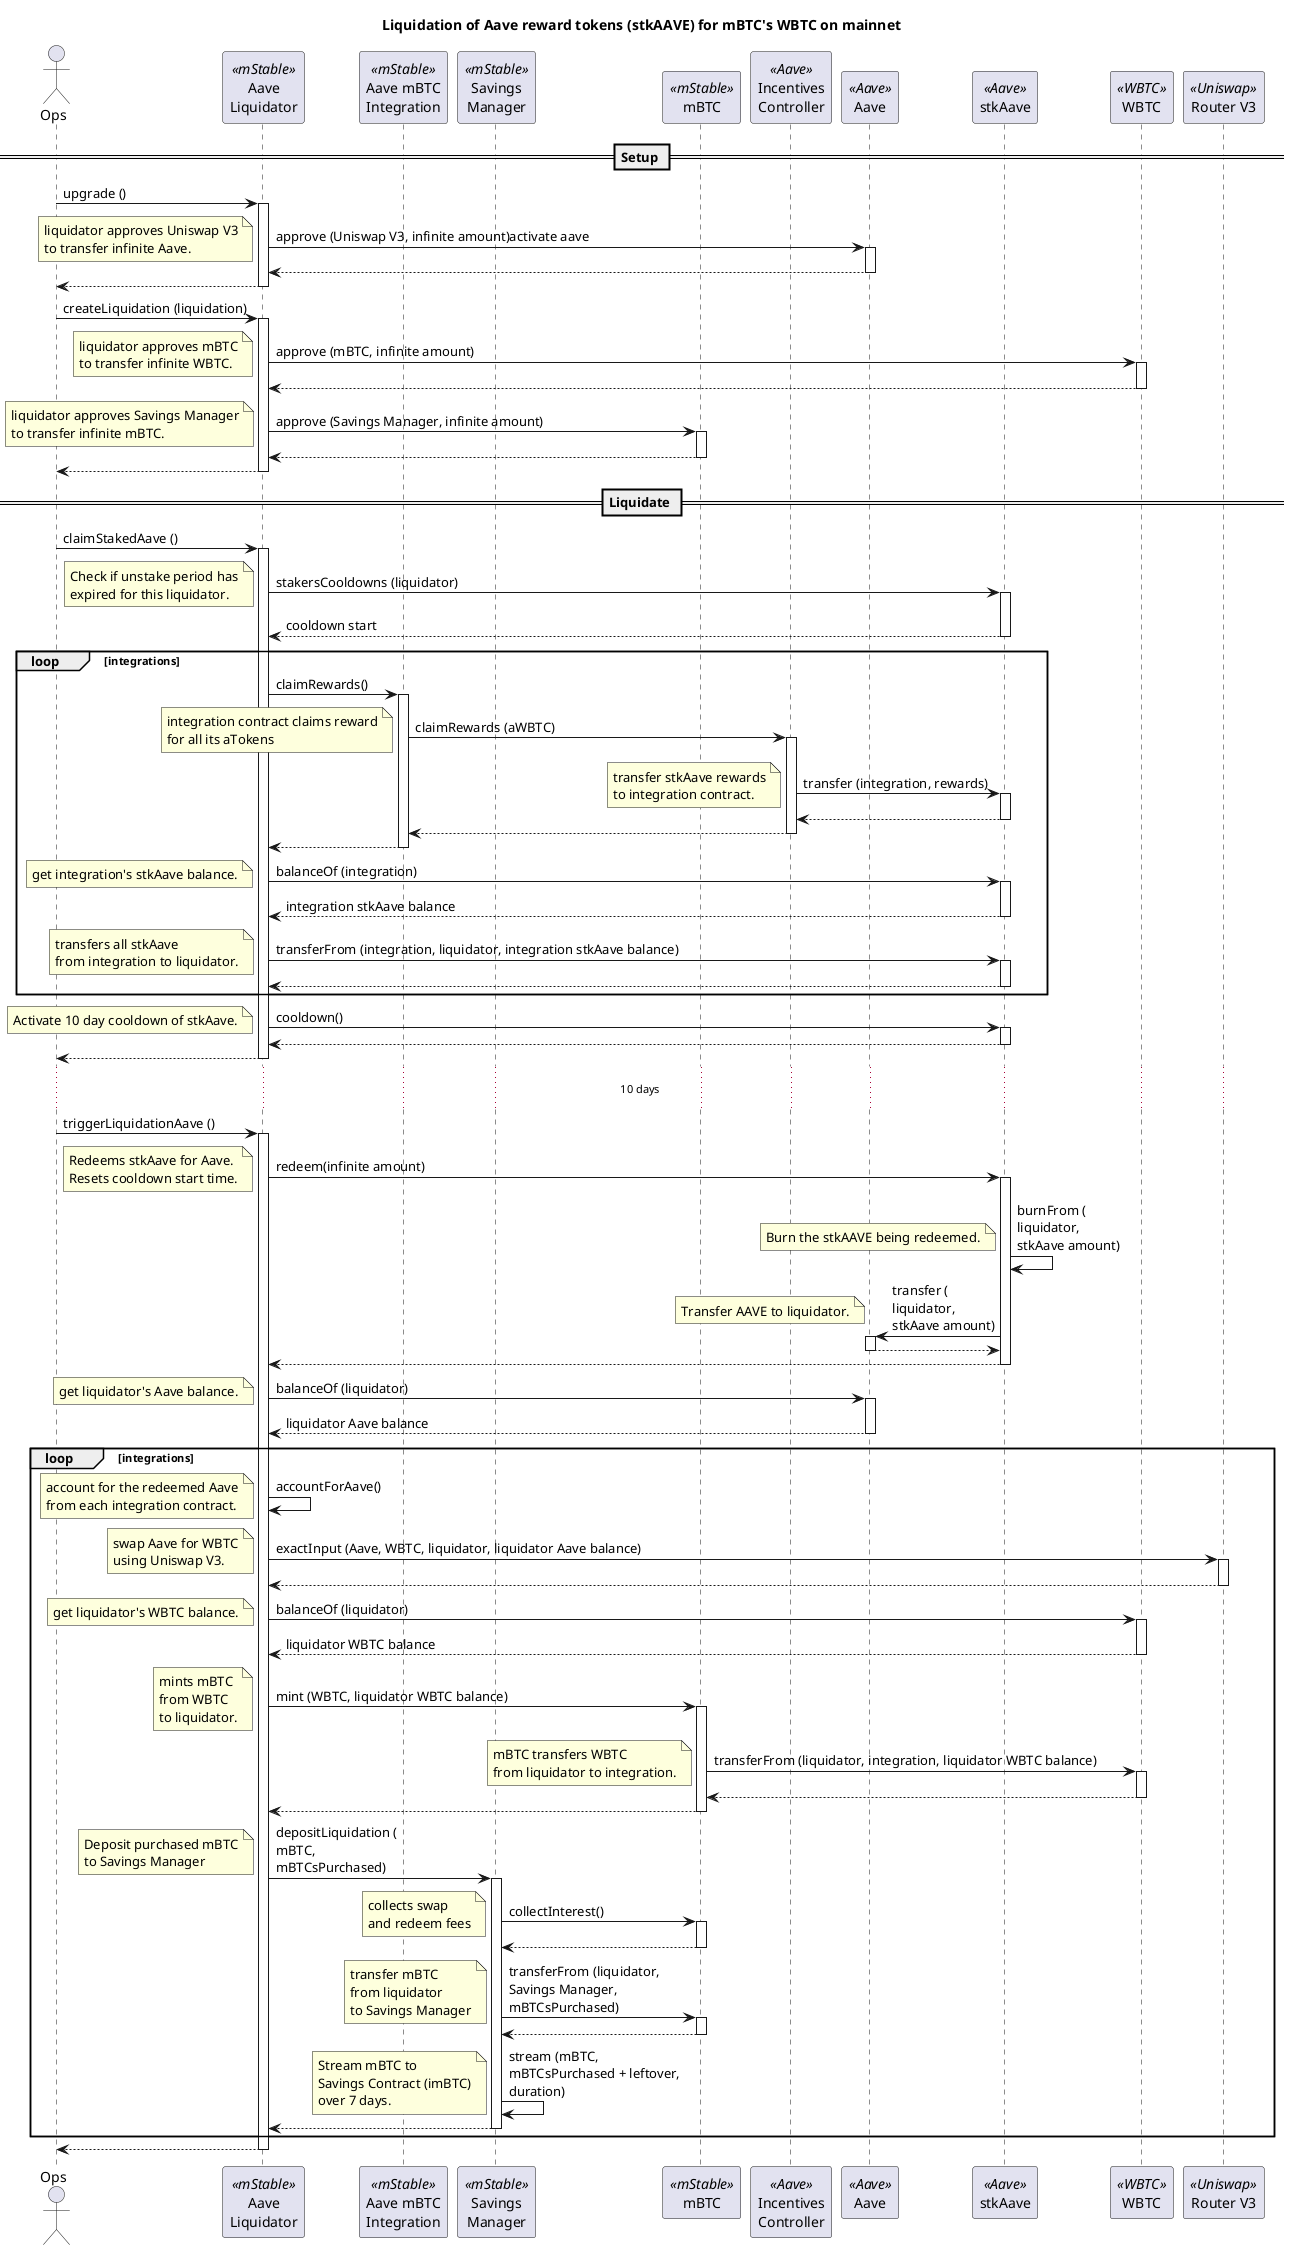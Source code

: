 @startuml

title "Liquidation of Aave reward tokens (stkAAVE) for mBTC's WBTC on mainnet"
 
actor Ops as ops
participant "Aave\nLiquidator" as liq <<mStable>>
participant "Aave mBTC\nIntegration" as int <<mStable>>
participant "Savings\nManager" as sm <<mStable>>
participant "mBTC" as mAsset <<mStable>>
participant "Incentives\nController" as ic <<Aave>>
participant "Aave" as aave <<Aave>>
participant "stkAave" as stkAave <<Aave>>
participant "WBTC" as usdc <<WBTC>>
participant "Router V3" as uni <<Uniswap>>

== Setup ==

ops -> liq : upgrade ()
activate liq
liq -> aave : approve (Uniswap V3, infinite amount)activate aave
activate aave
note left : liquidator approves Uniswap V3\nto transfer infinite Aave.
return
return

ops -> liq : createLiquidation (liquidation)
activate liq
liq -> usdc : approve (mBTC, infinite amount)
activate usdc
note left : liquidator approves mBTC\nto transfer infinite WBTC.
return
liq -> mAsset : approve (Savings Manager, infinite amount)
activate mAsset
note left : liquidator approves Savings Manager\nto transfer infinite mBTC.
return
return

== Liquidate ==

ops -> liq : claimStakedAave ()
activate liq
liq -> stkAave : stakersCooldowns (liquidator)
note left : Check if unstake period has\nexpired for this liquidator.
activate stkAave
return cooldown start
loop integrations
liq -> int : claimRewards()
activate int
int -> ic : claimRewards (aWBTC)
note left : integration contract claims reward\nfor all its aTokens
activate ic
ic -> stkAave : transfer (integration, rewards)
note left : transfer stkAave rewards\nto integration contract.
activate stkAave
return
return
return
liq -> stkAave : balanceOf (integration)
activate stkAave
note left : get integration's stkAave balance.
return integration stkAave balance
liq -> stkAave : transferFrom (integration, liquidator, integration stkAave balance)
note left : transfers all stkAave\nfrom integration to liquidator.
activate stkAave
return
end
liq -> stkAave : cooldown()
note left : Activate 10 day cooldown of stkAave.
activate stkAave
return
return

...10 days...

ops -> liq : triggerLiquidationAave ()
activate liq
liq -> stkAave : redeem(infinite amount)
activate stkAave
note left : Redeems stkAave for Aave.\nResets cooldown start time.
stkAave -> stkAave : burnFrom (\nliquidator,\nstkAave amount)
note left : Burn the stkAAVE being redeemed.
stkAave -> aave : transfer (\nliquidator,\nstkAave amount)
note left : Transfer AAVE to liquidator.
activate aave
return
return

liq -> aave : balanceOf (liquidator)
activate aave
note left : get liquidator's Aave balance.
return liquidator Aave balance

loop integrations
liq -> liq : accountForAave()
note left : account for the redeemed Aave\nfrom each integration contract.

liq -> uni : exactInput (Aave, WBTC, liquidator, liquidator Aave balance)
activate uni
note left : swap Aave for WBTC\nusing Uniswap V3.
return

liq -> usdc : balanceOf (liquidator)
activate usdc
note left: get liquidator's WBTC balance.
return liquidator WBTC balance

liq -> mAsset : mint (WBTC, liquidator WBTC balance)
activate mAsset
note left : mints mBTC\nfrom WBTC\nto liquidator.
mAsset -> usdc : transferFrom (liquidator, integration, liquidator WBTC balance)
activate usdc
note left : mBTC transfers WBTC\nfrom liquidator to integration.
return
return

liq -> sm : depositLiquidation (\nmBTC,\nmBTCsPurchased)
activate sm
note left : Deposit purchased mBTC\nto Savings Manager
sm -> mAsset : collectInterest()
activate mAsset
note left : collects swap\nand redeem fees
return
sm -> mAsset : transferFrom (liquidator,\nSavings Manager,\nmBTCsPurchased)
activate mAsset
note left : transfer mBTC\nfrom liquidator\nto Savings Manager
return
sm -> sm : stream (mBTC,\nmBTCsPurchased + leftover,\nduration)
note left : Stream mBTC to\nSavings Contract (imBTC)\nover 7 days.
return
end
return

@enduml
